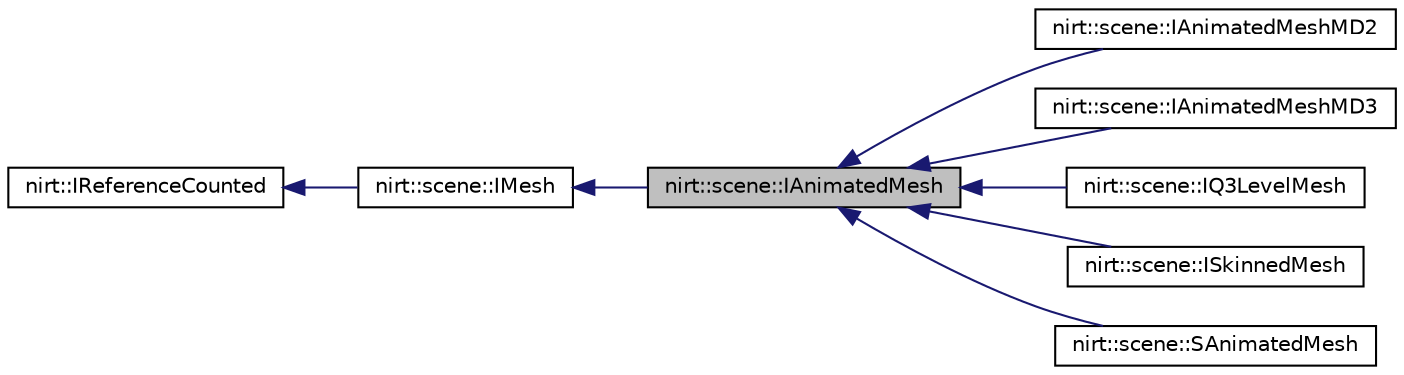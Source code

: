 digraph "nirt::scene::IAnimatedMesh"
{
 // LATEX_PDF_SIZE
  edge [fontname="Helvetica",fontsize="10",labelfontname="Helvetica",labelfontsize="10"];
  node [fontname="Helvetica",fontsize="10",shape=record];
  rankdir="LR";
  Node1 [label="nirt::scene::IAnimatedMesh",height=0.2,width=0.4,color="black", fillcolor="grey75", style="filled", fontcolor="black",tooltip="Interface for an animated mesh."];
  Node2 -> Node1 [dir="back",color="midnightblue",fontsize="10",style="solid",fontname="Helvetica"];
  Node2 [label="nirt::scene::IMesh",height=0.2,width=0.4,color="black", fillcolor="white", style="filled",URL="$classnirt_1_1scene_1_1IMesh.html",tooltip="Class which holds the geometry of an object."];
  Node3 -> Node2 [dir="back",color="midnightblue",fontsize="10",style="solid",fontname="Helvetica"];
  Node3 [label="nirt::IReferenceCounted",height=0.2,width=0.4,color="black", fillcolor="white", style="filled",URL="$classnirt_1_1IReferenceCounted.html",tooltip="Base class of most objects of the Nirtcpp Engine."];
  Node1 -> Node4 [dir="back",color="midnightblue",fontsize="10",style="solid",fontname="Helvetica"];
  Node4 [label="nirt::scene::IAnimatedMeshMD2",height=0.2,width=0.4,color="black", fillcolor="white", style="filled",URL="$classnirt_1_1scene_1_1IAnimatedMeshMD2.html",tooltip="Interface for using some special functions of MD2 meshes."];
  Node1 -> Node5 [dir="back",color="midnightblue",fontsize="10",style="solid",fontname="Helvetica"];
  Node5 [label="nirt::scene::IAnimatedMeshMD3",height=0.2,width=0.4,color="black", fillcolor="white", style="filled",URL="$classnirt_1_1scene_1_1IAnimatedMeshMD3.html",tooltip="Interface for using some special functions of MD3 meshes."];
  Node1 -> Node6 [dir="back",color="midnightblue",fontsize="10",style="solid",fontname="Helvetica"];
  Node6 [label="nirt::scene::IQ3LevelMesh",height=0.2,width=0.4,color="black", fillcolor="white", style="filled",URL="$classnirt_1_1scene_1_1IQ3LevelMesh.html",tooltip="Interface for a Mesh which can be loaded directly from a Quake3 .bsp-file."];
  Node1 -> Node7 [dir="back",color="midnightblue",fontsize="10",style="solid",fontname="Helvetica"];
  Node7 [label="nirt::scene::ISkinnedMesh",height=0.2,width=0.4,color="black", fillcolor="white", style="filled",URL="$classnirt_1_1scene_1_1ISkinnedMesh.html",tooltip="Interface for using some special functions of Skinned meshes."];
  Node1 -> Node8 [dir="back",color="midnightblue",fontsize="10",style="solid",fontname="Helvetica"];
  Node8 [label="nirt::scene::SAnimatedMesh",height=0.2,width=0.4,color="black", fillcolor="white", style="filled",URL="$structnirt_1_1scene_1_1SAnimatedMesh.html",tooltip="Simple implementation of the IAnimatedMesh interface."];
}
